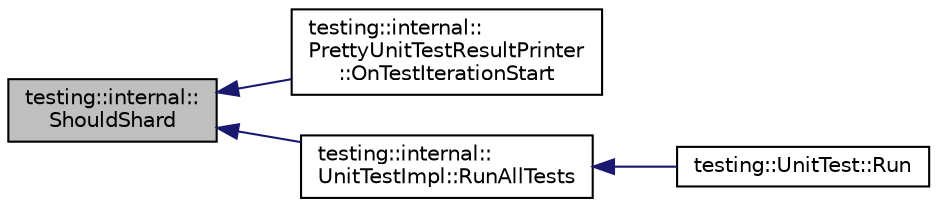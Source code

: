 digraph "testing::internal::ShouldShard"
{
  edge [fontname="Helvetica",fontsize="10",labelfontname="Helvetica",labelfontsize="10"];
  node [fontname="Helvetica",fontsize="10",shape=record];
  rankdir="LR";
  Node2772 [label="testing::internal::\lShouldShard",height=0.2,width=0.4,color="black", fillcolor="grey75", style="filled", fontcolor="black"];
  Node2772 -> Node2773 [dir="back",color="midnightblue",fontsize="10",style="solid",fontname="Helvetica"];
  Node2773 [label="testing::internal::\lPrettyUnitTestResultPrinter\l::OnTestIterationStart",height=0.2,width=0.4,color="black", fillcolor="white", style="filled",URL="$d7/d8b/classtesting_1_1internal_1_1_pretty_unit_test_result_printer.html#abdba10a8c97e272ab4cee97cb652c957"];
  Node2772 -> Node2774 [dir="back",color="midnightblue",fontsize="10",style="solid",fontname="Helvetica"];
  Node2774 [label="testing::internal::\lUnitTestImpl::RunAllTests",height=0.2,width=0.4,color="black", fillcolor="white", style="filled",URL="$d7/dda/classtesting_1_1internal_1_1_unit_test_impl.html#a1fb6be9971f4768c4136a05aa9e7e375"];
  Node2774 -> Node2775 [dir="back",color="midnightblue",fontsize="10",style="solid",fontname="Helvetica"];
  Node2775 [label="testing::UnitTest::Run",height=0.2,width=0.4,color="black", fillcolor="white", style="filled",URL="$d7/d47/classtesting_1_1_unit_test.html#a2febc800536b44500565f4c423f359d3"];
}
